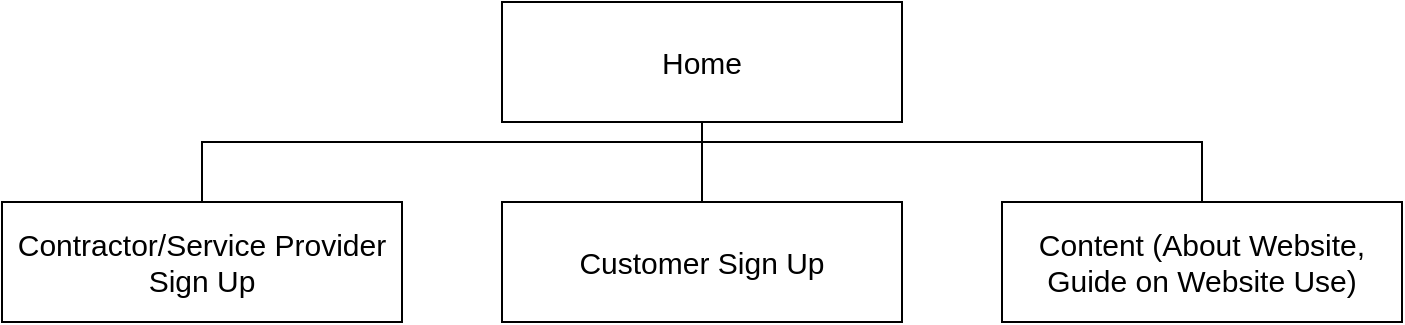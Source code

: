 <mxfile version="22.0.4" type="github">
  <diagram name="Page-1" id="skhu2Xdsm_vvQN_JcCo6">
    <mxGraphModel dx="476" dy="237" grid="1" gridSize="10" guides="1" tooltips="1" connect="1" arrows="1" fold="1" page="1" pageScale="1" pageWidth="1169" pageHeight="827" math="0" shadow="0">
      <root>
        <mxCell id="0" />
        <mxCell id="1" parent="0" />
        <mxCell id="Cfwt913eoUueuza_iOJh-1" value="&lt;font style=&quot;font-size: 15px;&quot;&gt;Home&lt;/font&gt;" style="rounded=0;whiteSpace=wrap;html=1;" vertex="1" parent="1">
          <mxGeometry x="510" y="30" width="200" height="60" as="geometry" />
        </mxCell>
        <mxCell id="Cfwt913eoUueuza_iOJh-2" value="&lt;font style=&quot;font-size: 15px;&quot;&gt;Contractor/Service Provider Sign Up&lt;/font&gt;" style="rounded=0;whiteSpace=wrap;html=1;" vertex="1" parent="1">
          <mxGeometry x="260" y="130" width="200" height="60" as="geometry" />
        </mxCell>
        <mxCell id="Cfwt913eoUueuza_iOJh-3" value="&lt;font style=&quot;font-size: 15px;&quot;&gt;Customer Sign Up&lt;/font&gt;" style="rounded=0;whiteSpace=wrap;html=1;" vertex="1" parent="1">
          <mxGeometry x="510" y="130" width="200" height="60" as="geometry" />
        </mxCell>
        <mxCell id="Cfwt913eoUueuza_iOJh-4" value="&lt;font style=&quot;font-size: 15px;&quot;&gt;Content (About Website, Guide on Website Use)&lt;/font&gt;" style="rounded=0;whiteSpace=wrap;html=1;" vertex="1" parent="1">
          <mxGeometry x="760" y="130" width="200" height="60" as="geometry" />
        </mxCell>
        <mxCell id="Cfwt913eoUueuza_iOJh-5" value="" style="endArrow=none;html=1;rounded=0;entryX=0.5;entryY=1;entryDx=0;entryDy=0;exitX=0.5;exitY=0;exitDx=0;exitDy=0;" edge="1" parent="1" source="Cfwt913eoUueuza_iOJh-2" target="Cfwt913eoUueuza_iOJh-1">
          <mxGeometry width="50" height="50" relative="1" as="geometry">
            <mxPoint x="370" y="70" as="sourcePoint" />
            <mxPoint x="420" y="20" as="targetPoint" />
            <Array as="points">
              <mxPoint x="360" y="100" />
              <mxPoint x="610" y="100" />
            </Array>
          </mxGeometry>
        </mxCell>
        <mxCell id="Cfwt913eoUueuza_iOJh-7" value="" style="endArrow=none;html=1;rounded=0;entryX=0.5;entryY=1;entryDx=0;entryDy=0;exitX=0.5;exitY=0;exitDx=0;exitDy=0;" edge="1" parent="1" source="Cfwt913eoUueuza_iOJh-3" target="Cfwt913eoUueuza_iOJh-1">
          <mxGeometry width="50" height="50" relative="1" as="geometry">
            <mxPoint x="610" y="130" as="sourcePoint" />
            <mxPoint x="660" y="100" as="targetPoint" />
          </mxGeometry>
        </mxCell>
        <mxCell id="Cfwt913eoUueuza_iOJh-8" value="" style="endArrow=none;html=1;rounded=0;entryX=0.5;entryY=1;entryDx=0;entryDy=0;exitX=0.5;exitY=0;exitDx=0;exitDy=0;" edge="1" parent="1" source="Cfwt913eoUueuza_iOJh-4" target="Cfwt913eoUueuza_iOJh-1">
          <mxGeometry width="50" height="50" relative="1" as="geometry">
            <mxPoint x="620" y="140" as="sourcePoint" />
            <mxPoint x="620" y="100" as="targetPoint" />
            <Array as="points">
              <mxPoint x="860" y="100" />
              <mxPoint x="610" y="100" />
            </Array>
          </mxGeometry>
        </mxCell>
      </root>
    </mxGraphModel>
  </diagram>
</mxfile>
